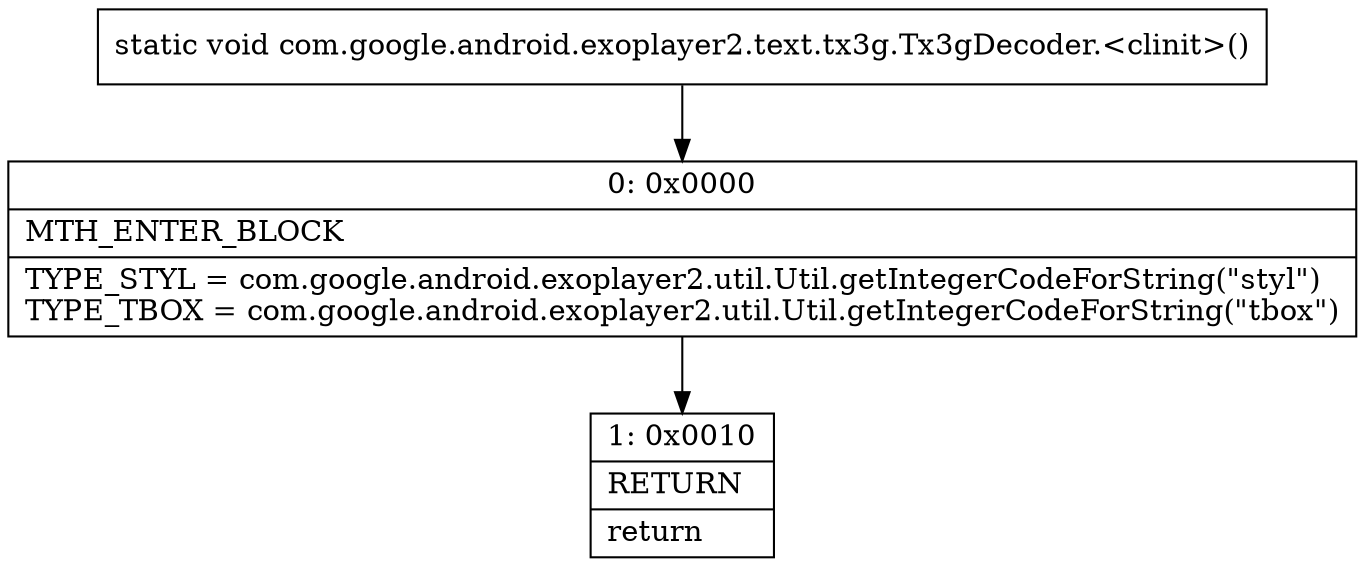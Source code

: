 digraph "CFG forcom.google.android.exoplayer2.text.tx3g.Tx3gDecoder.\<clinit\>()V" {
Node_0 [shape=record,label="{0\:\ 0x0000|MTH_ENTER_BLOCK\l|TYPE_STYL = com.google.android.exoplayer2.util.Util.getIntegerCodeForString(\"styl\")\lTYPE_TBOX = com.google.android.exoplayer2.util.Util.getIntegerCodeForString(\"tbox\")\l}"];
Node_1 [shape=record,label="{1\:\ 0x0010|RETURN\l|return\l}"];
MethodNode[shape=record,label="{static void com.google.android.exoplayer2.text.tx3g.Tx3gDecoder.\<clinit\>() }"];
MethodNode -> Node_0;
Node_0 -> Node_1;
}

